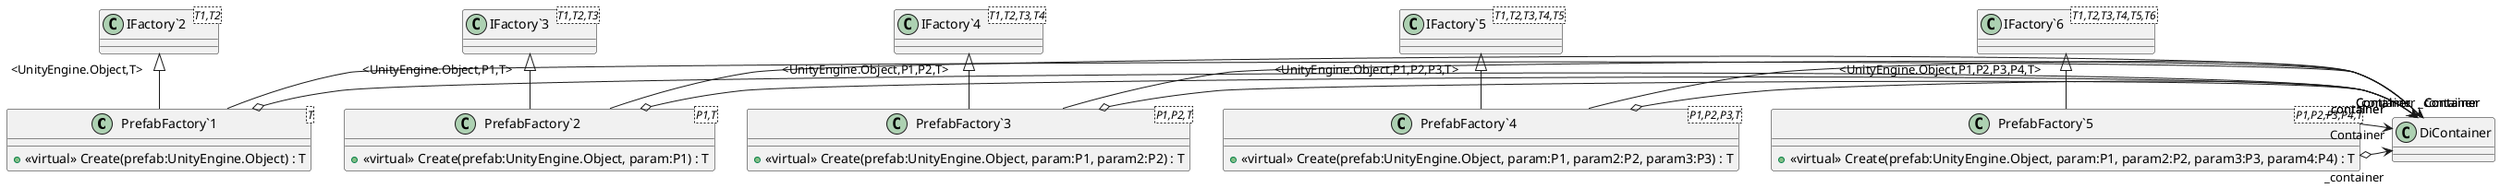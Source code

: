 @startuml
class "PrefabFactory`1"<T> {
    + <<virtual>> Create(prefab:UnityEngine.Object) : T
}
class "PrefabFactory`2"<P1,T> {
    + <<virtual>> Create(prefab:UnityEngine.Object, param:P1) : T
}
class "PrefabFactory`3"<P1,P2,T> {
    + <<virtual>> Create(prefab:UnityEngine.Object, param:P1, param2:P2) : T
}
class "PrefabFactory`4"<P1,P2,P3,T> {
    + <<virtual>> Create(prefab:UnityEngine.Object, param:P1, param2:P2, param3:P3) : T
}
class "PrefabFactory`5"<P1,P2,P3,P4,T> {
    + <<virtual>> Create(prefab:UnityEngine.Object, param:P1, param2:P2, param3:P3, param4:P4) : T
}
class "IFactory`2"<T1,T2> {
}
class "IFactory`3"<T1,T2,T3> {
}
class "IFactory`4"<T1,T2,T3,T4> {
}
class "IFactory`5"<T1,T2,T3,T4,T5> {
}
class "IFactory`6"<T1,T2,T3,T4,T5,T6> {
}
"IFactory`2" "<UnityEngine.Object,T>" <|-- "PrefabFactory`1"
"PrefabFactory`1" o-> "_container" DiContainer
"PrefabFactory`1" --> "Container" DiContainer
"IFactory`3" "<UnityEngine.Object,P1,T>" <|-- "PrefabFactory`2"
"PrefabFactory`2" o-> "_container" DiContainer
"PrefabFactory`2" --> "Container" DiContainer
"IFactory`4" "<UnityEngine.Object,P1,P2,T>" <|-- "PrefabFactory`3"
"PrefabFactory`3" o-> "_container" DiContainer
"PrefabFactory`3" --> "Container" DiContainer
"IFactory`5" "<UnityEngine.Object,P1,P2,P3,T>" <|-- "PrefabFactory`4"
"PrefabFactory`4" o-> "_container" DiContainer
"PrefabFactory`4" --> "Container" DiContainer
"IFactory`6" "<UnityEngine.Object,P1,P2,P3,P4,T>" <|-- "PrefabFactory`5"
"PrefabFactory`5" o-> "_container" DiContainer
"PrefabFactory`5" --> "Container" DiContainer
@enduml
